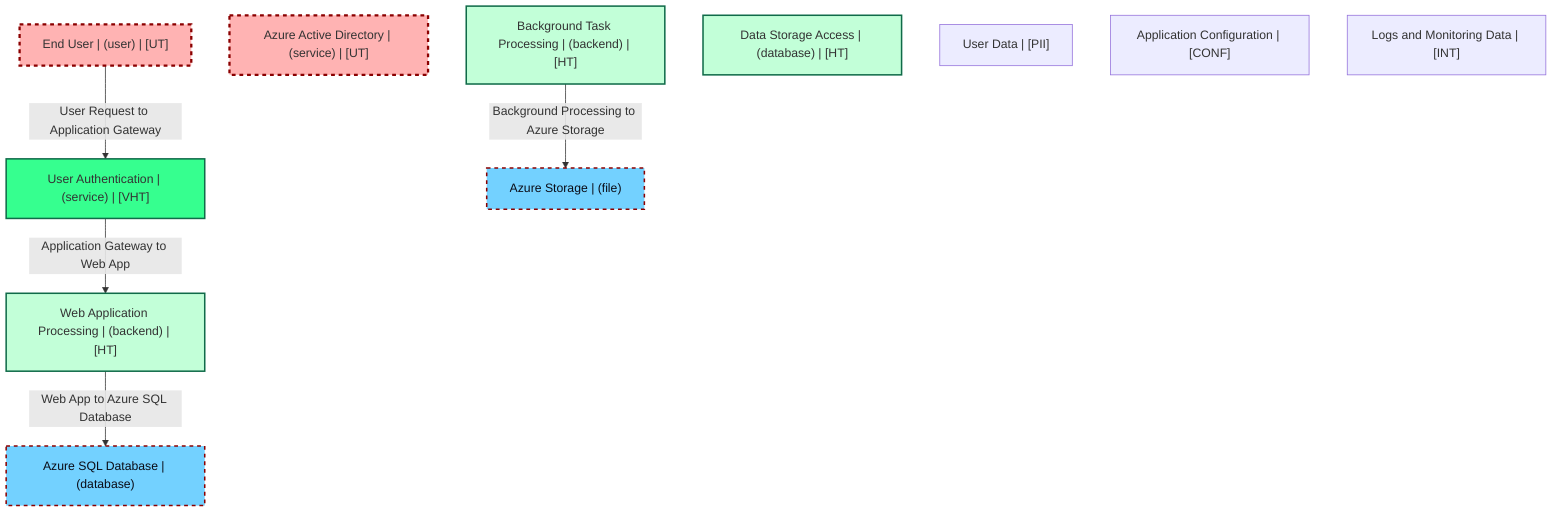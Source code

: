 graph TB
  node_01F8Z9K8F5X9G4D7D8F8J8K8F15["End User | (user) | [UT]"]:::untrusted
  node_01F8Z9K8F5X9G4D7D8F8J8K8F16["Azure Active Directory | (service) | [UT]"]:::untrusted
  node_01F8Z9K8F5X9G4D7D8F8J8K8F9["User Authentication | (service) | [VHT]"]:::veryHighTrust
  node_01F8Z9K8F5X9G4D7D8F8J8K8F10["Web Application Processing | (backend) | [HT]"]:::highTrust
  node_01F8Z9K8F5X9G4D7D8F8J8K8F11["Background Task Processing | (backend) | [HT]"]:::highTrust
  node_01F8Z9K8F5X9G4D7D8F8J8K8F12["Data Storage Access | (database) | [HT]"]:::highTrust
  node_01F8Z9K8F5X9G4D7D8F8J8K8F13["Azure SQL Database | (database)"]:::dataStore
  node_01F8Z9K8F5X9G4D7D8F8J8K8F14["Azure Storage | (file)"]:::dataStore
  node_01F8Z9K8F5X9G4D7D8F8J8K8F6["User Data | [PII]"]:::dataAsset,pii
  node_01F8Z9K8F5X9G4D7D8F8J8K8F7["Application Configuration | [CONF]"]:::dataAsset,confidential
  node_01F8Z9K8F5X9G4D7D8F8J8K8F8["Logs and Monitoring Data | [INT]"]:::dataAsset,internal

  node_01F8Z9K8F5X9G4D7D8F8J8K8F15 -->|User Request to Application Gateway| node_01F8Z9K8F5X9G4D7D8F8J8K8F9:::encryptedFlow
  node_01F8Z9K8F5X9G4D7D8F8J8K8F9 -->|Application Gateway to Web App| node_01F8Z9K8F5X9G4D7D8F8J8K8F10:::encryptedFlow
  node_01F8Z9K8F5X9G4D7D8F8J8K8F10 -->|Web App to Azure SQL Database| node_01F8Z9K8F5X9G4D7D8F8J8K8F13:::unencryptedFlow
  node_01F8Z9K8F5X9G4D7D8F8J8K8F11 -->|Background Processing to Azure Storage| node_01F8Z9K8F5X9G4D7D8F8J8K8F14:::unencryptedFlow

  classDef externalEntity fill:#FFB3B3,stroke:#8B0000,stroke-width:2px,color:#0B0D17
  classDef process fill:#C2FFD8,stroke:#106B49,stroke-width:2px,color:#0B0D17
  classDef dataStore fill:#73d1ff,stroke:#29ABE2,stroke-width:2px,color:#0B0D17
  classDef dataAsset fill:#ffa1ad,stroke:#A259FF,stroke-width:2px,color:#0B0D17
  classDef untrusted fill:#FFB3B3,stroke:#8B0000,stroke-width:3px,stroke-dasharray:5 5
  classDef lowTrust fill:#f77c63,stroke:#f77c63,stroke-width:2px,stroke-dasharray:3 3
  classDef mediumTrust fill:#FFF2B3,stroke:#7A6300,stroke-width:2px
  classDef highTrust fill:#C2FFD8,stroke:#106B49,stroke-width:2px
  classDef veryHighTrust fill:#36FF8F,stroke:#36FF8F,stroke-width:3px
  classDef public fill:#C2FFD8,stroke:#106B49,stroke-width:1px
  classDef internal fill:#FFF2B3,stroke:#7A6300,stroke-width:1px
  classDef confidential fill:#FFB3B3,stroke:#8B0000,stroke-width:2px
  classDef restricted fill:#8B0000,stroke:#8B0000,stroke-width:3px
  classDef pii fill:#ffa1ad,stroke:#A259FF,stroke-width:2px
  classDef pci fill:#8B0000,stroke:#8B0000,stroke-width:3px
  classDef phi fill:#ffa1ad,stroke:#A259FF,stroke-width:3px
  classDef encryptedFlow stroke:#106B49,stroke-width:2px
  classDef unencryptedFlow stroke:#8B0000,stroke-width:2px,stroke-dasharray:5 5
  classDef authenticatedFlow stroke:#29ABE2,stroke-width:2px
  classDef trustBoundary fill:transparent,stroke:#2E3440,stroke-width:3px,stroke-dasharray:10 5